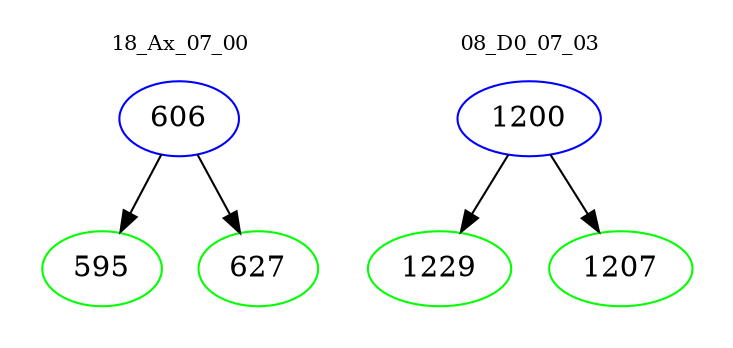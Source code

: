 digraph{
subgraph cluster_0 {
color = white
label = "18_Ax_07_00";
fontsize=10;
T0_606 [label="606", color="blue"]
T0_606 -> T0_595 [color="black"]
T0_595 [label="595", color="green"]
T0_606 -> T0_627 [color="black"]
T0_627 [label="627", color="green"]
}
subgraph cluster_1 {
color = white
label = "08_D0_07_03";
fontsize=10;
T1_1200 [label="1200", color="blue"]
T1_1200 -> T1_1229 [color="black"]
T1_1229 [label="1229", color="green"]
T1_1200 -> T1_1207 [color="black"]
T1_1207 [label="1207", color="green"]
}
}

